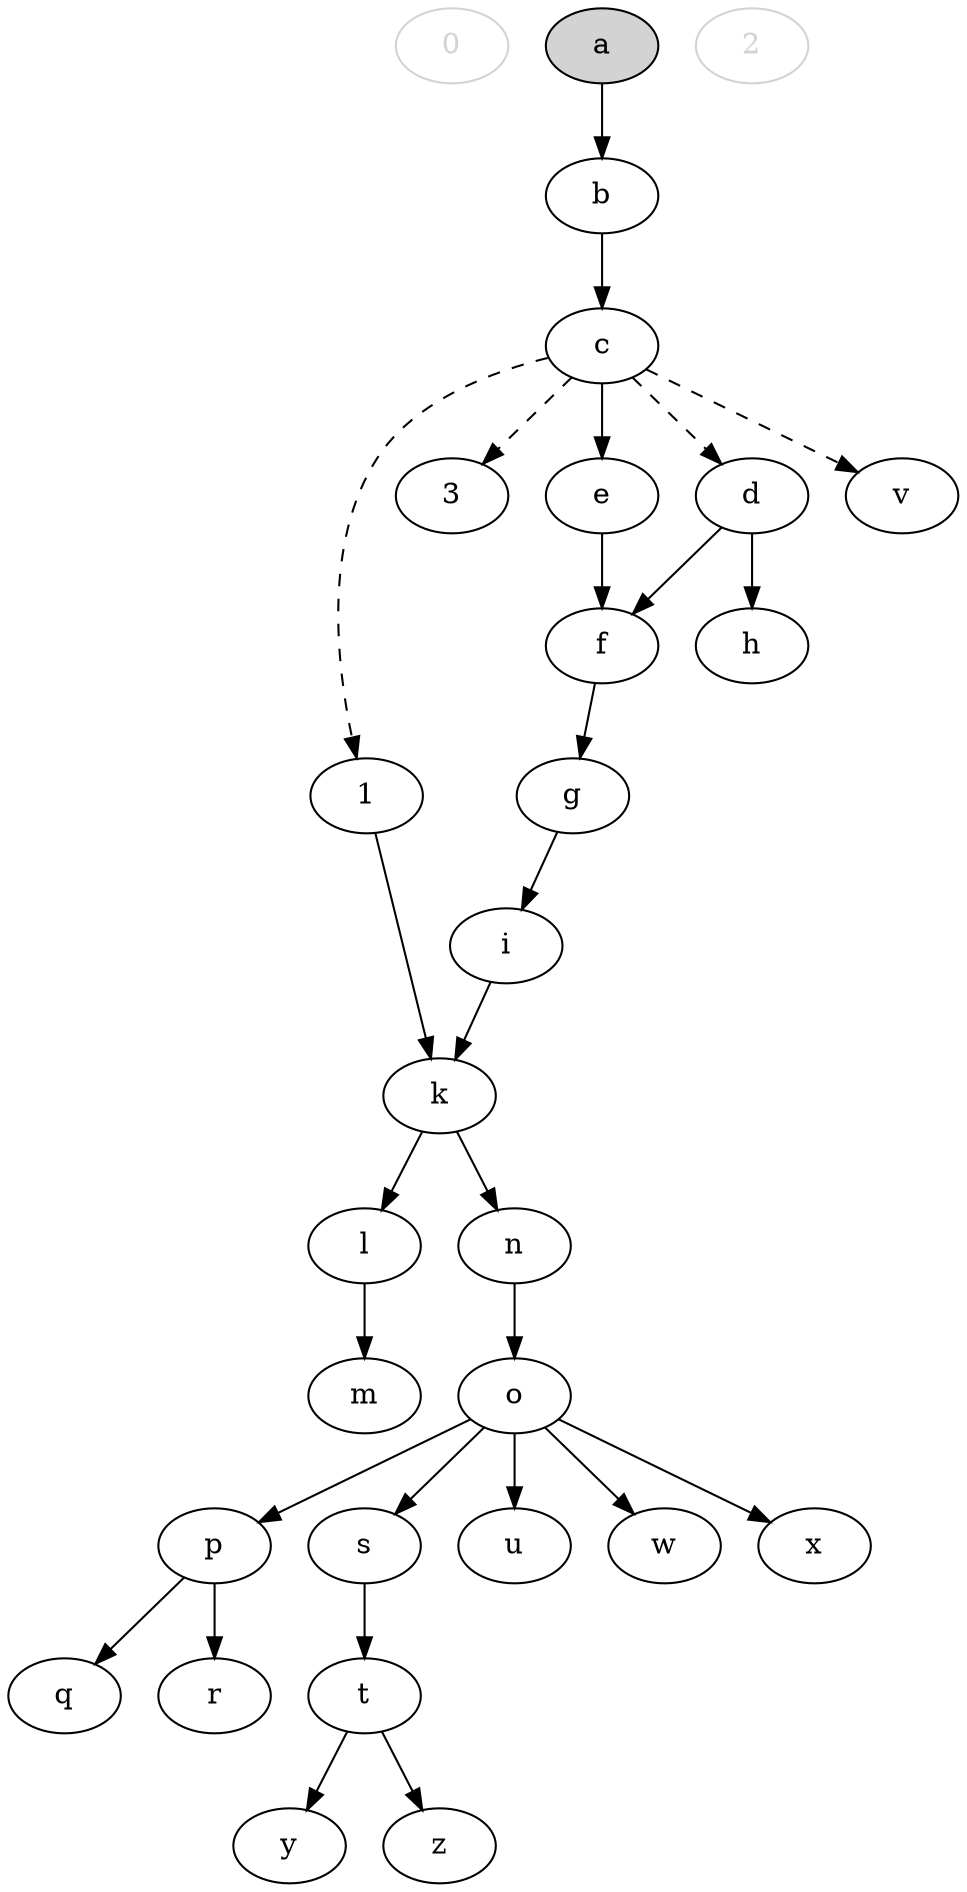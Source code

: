 digraph {
    0 [color=lightgrey,fontcolor=lightgrey];
    1;
    2 [color=lightgrey,fontcolor=lightgrey];
    3;
    a [style=filled,fillcolor=lightgrey];
    b;
    c;
    d;
    e;
    f;
    g;
    h;
    i;
    k;
    l;
    m;
    n;
    o;
    p;
    q;
    r;
    s;
    t;
    u;
    v;
    w;
    x;
    y;
    z;

    1 -> k;
    c -> 1 [style=dashed];
    c -> 3 [style=dashed];
    c -> d [style=dashed];
    c -> v [style=dashed];
    a -> b;
    b -> c;
    c -> e;
    d -> f;
    e -> f;
    f -> g;
    d -> h;
    g -> i;
    i -> k;
    k -> l;
    l -> m;
    k -> n;
    n -> o;
    o -> p;
    p -> q;
    p -> r;
    o -> s;
    s -> t;
    o -> u;
    o -> w;
    o -> x;
    t -> y;
    t -> z;
}
